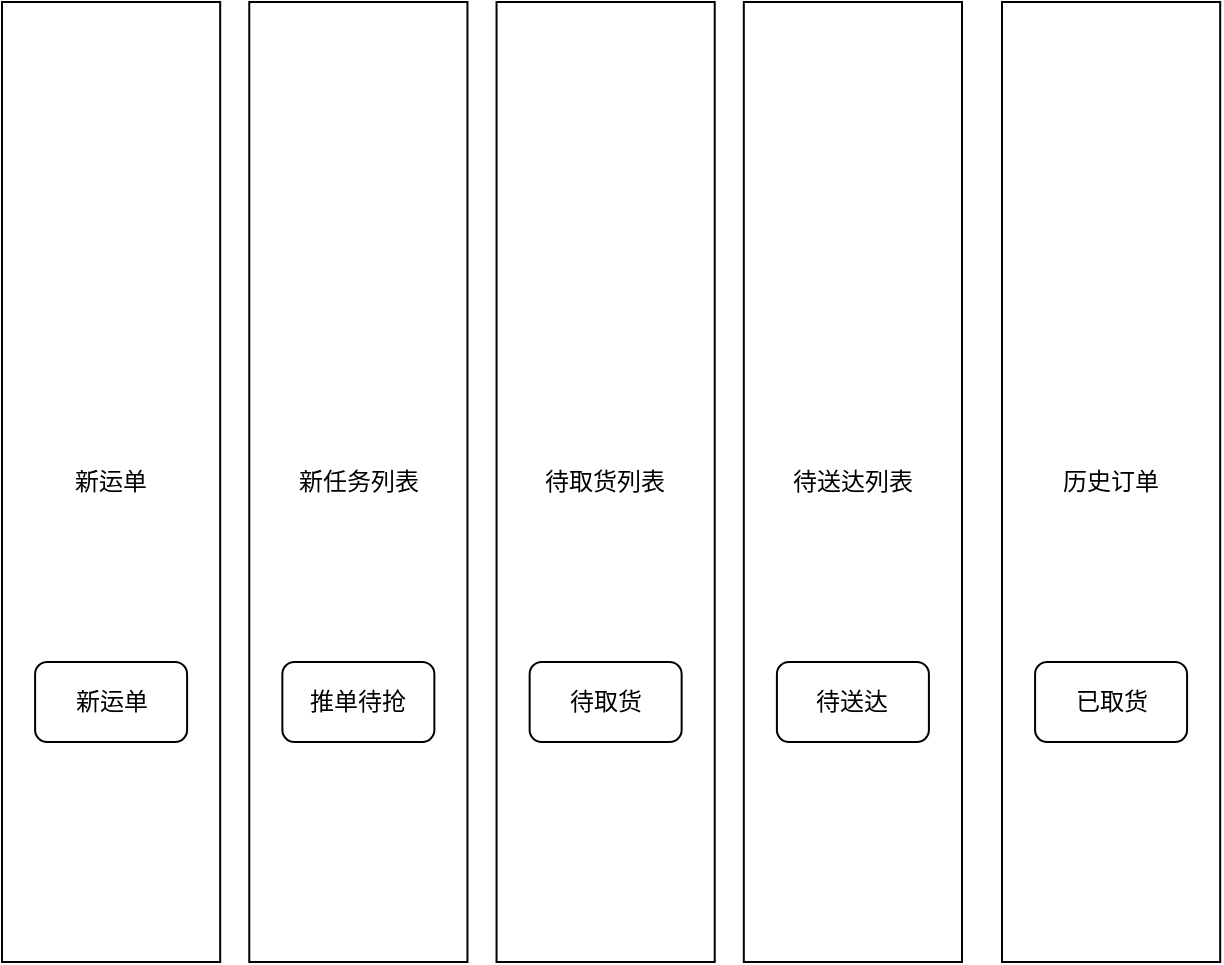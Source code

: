 <mxfile version="24.4.9" type="github">
  <diagram name="第 1 页" id="SflQOrWPmLvVgYgXK1FL">
    <mxGraphModel dx="1193" dy="886" grid="1" gridSize="10" guides="1" tooltips="1" connect="1" arrows="1" fold="1" page="1" pageScale="1" pageWidth="827" pageHeight="1169" math="0" shadow="0">
      <root>
        <mxCell id="0" />
        <mxCell id="1" parent="0" />
        <mxCell id="EbQ0bD7Sx69nWCIX-Ivi-5" value="" style="group" vertex="1" connectable="0" parent="1">
          <mxGeometry x="10" y="130" width="480" height="480" as="geometry" />
        </mxCell>
        <mxCell id="EbQ0bD7Sx69nWCIX-Ivi-1" value="新运单" style="rounded=0;whiteSpace=wrap;html=1;" vertex="1" parent="EbQ0bD7Sx69nWCIX-Ivi-5">
          <mxGeometry width="109.091" height="480" as="geometry" />
        </mxCell>
        <mxCell id="EbQ0bD7Sx69nWCIX-Ivi-2" value="新任务列表" style="rounded=0;whiteSpace=wrap;html=1;" vertex="1" parent="EbQ0bD7Sx69nWCIX-Ivi-5">
          <mxGeometry x="123.636" width="109.091" height="480" as="geometry" />
        </mxCell>
        <mxCell id="EbQ0bD7Sx69nWCIX-Ivi-3" value="待取货列表" style="rounded=0;whiteSpace=wrap;html=1;" vertex="1" parent="EbQ0bD7Sx69nWCIX-Ivi-5">
          <mxGeometry x="247.273" width="109.091" height="480" as="geometry" />
        </mxCell>
        <mxCell id="EbQ0bD7Sx69nWCIX-Ivi-4" value="待送达列表" style="rounded=0;whiteSpace=wrap;html=1;" vertex="1" parent="EbQ0bD7Sx69nWCIX-Ivi-5">
          <mxGeometry x="370.909" width="109.091" height="480" as="geometry" />
        </mxCell>
        <mxCell id="EbQ0bD7Sx69nWCIX-Ivi-7" value="新运单" style="rounded=1;whiteSpace=wrap;html=1;" vertex="1" parent="EbQ0bD7Sx69nWCIX-Ivi-5">
          <mxGeometry x="16.55" y="330" width="76" height="40" as="geometry" />
        </mxCell>
        <mxCell id="EbQ0bD7Sx69nWCIX-Ivi-8" value="推单待抢" style="rounded=1;whiteSpace=wrap;html=1;" vertex="1" parent="EbQ0bD7Sx69nWCIX-Ivi-5">
          <mxGeometry x="140.18" y="330" width="76" height="40" as="geometry" />
        </mxCell>
        <mxCell id="EbQ0bD7Sx69nWCIX-Ivi-9" value="待取货" style="rounded=1;whiteSpace=wrap;html=1;" vertex="1" parent="EbQ0bD7Sx69nWCIX-Ivi-5">
          <mxGeometry x="263.82" y="330" width="76" height="40" as="geometry" />
        </mxCell>
        <mxCell id="EbQ0bD7Sx69nWCIX-Ivi-10" value="待&lt;span style=&quot;color: rgba(0, 0, 0, 0); font-family: monospace; font-size: 0px; text-align: start; text-wrap: nowrap;&quot;&gt;%3CmxGraphModel%3E%3Croot%3E%3CmxCell%20id%3D%220%22%2F%3E%3CmxCell%20id%3D%221%22%20parent%3D%220%22%2F%3E%3CmxCell%20id%3D%222%22%20value%3D%22%E5%BE%85%E5%8F%96%E8%B4%A7%22%20style%3D%22rounded%3D1%3BwhiteSpace%3Dwrap%3Bhtml%3D1%3B%22%20vertex%3D%221%22%20parent%3D%221%22%3E%3CmxGeometry%20x%3D%22273.82%22%20y%3D%22460%22%20width%3D%2276%22%20height%3D%2240%22%20as%3D%22geometry%22%2F%3E%3C%2FmxCell%3E%3C%2Froot%3E%3C%2FmxGraphModel%3E&lt;/span&gt;送达" style="rounded=1;whiteSpace=wrap;html=1;" vertex="1" parent="EbQ0bD7Sx69nWCIX-Ivi-5">
          <mxGeometry x="387.45" y="330" width="76" height="40" as="geometry" />
        </mxCell>
        <mxCell id="EbQ0bD7Sx69nWCIX-Ivi-6" value="历史订单" style="rounded=0;whiteSpace=wrap;html=1;" vertex="1" parent="1">
          <mxGeometry x="509.999" y="130" width="109.091" height="480" as="geometry" />
        </mxCell>
        <mxCell id="EbQ0bD7Sx69nWCIX-Ivi-11" value="已取货" style="rounded=1;whiteSpace=wrap;html=1;" vertex="1" parent="1">
          <mxGeometry x="526.54" y="460" width="76" height="40" as="geometry" />
        </mxCell>
      </root>
    </mxGraphModel>
  </diagram>
</mxfile>
